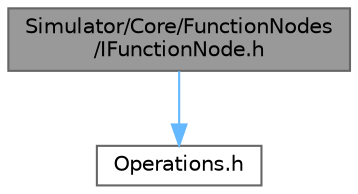 digraph "Simulator/Core/FunctionNodes/IFunctionNode.h"
{
 // LATEX_PDF_SIZE
  bgcolor="transparent";
  edge [fontname=Helvetica,fontsize=10,labelfontname=Helvetica,labelfontsize=10];
  node [fontname=Helvetica,fontsize=10,shape=box,height=0.2,width=0.4];
  Node1 [id="Node000001",label="Simulator/Core/FunctionNodes\l/IFunctionNode.h",height=0.2,width=0.4,color="gray40", fillcolor="grey60", style="filled", fontcolor="black",tooltip="Interface for storing and invoking functions. Used to support different FunctionNode classes that def..."];
  Node1 -> Node2 [id="edge1_Node000001_Node000002",color="steelblue1",style="solid",tooltip=" "];
  Node2 [id="Node000002",label="Operations.h",height=0.2,width=0.4,color="grey40", fillcolor="white", style="filled",URL="$_operations_8h.html",tooltip="This class is public reference to the operation types that the OperationManager can register and exec..."];
}
